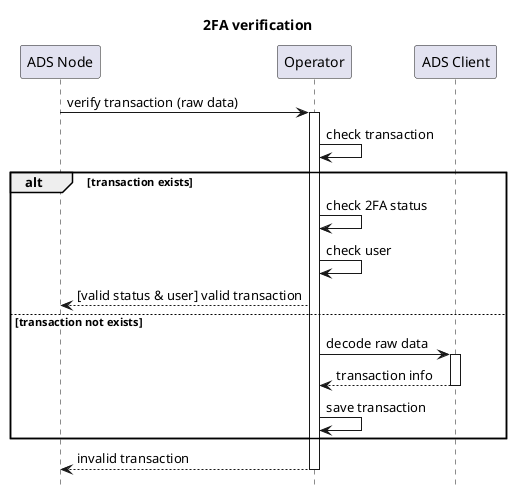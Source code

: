 @startuml
hide footbox
title 2FA verification

participant "ADS Node" as Node
participant Operator
participant "ADS Client" as ADS

Node -> Operator: verify transaction (raw data)
activate Operator

Operator -> Operator: check transaction
alt transaction exists

    Operator -> Operator: check 2FA status
    Operator -> Operator: check user
    Operator --> Node: [valid status & user] valid transaction

else transaction not exists

    Operator -> ADS: decode raw data
    activate ADS
    ADS --> Operator: transaction info
    deactivate ADS
    Operator -> Operator: save transaction

end
    Operator --> Node: invalid transaction
    deactivate Operator

@enduml